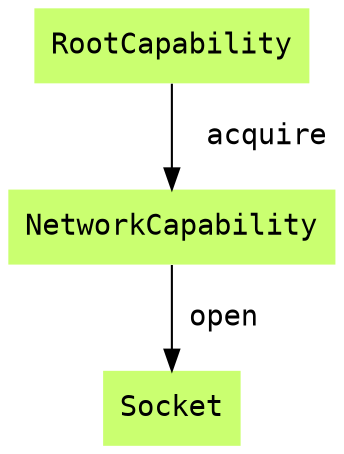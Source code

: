 digraph G {
    rankdir=TB;
    node[fontname="Inconsolata" shape=plaintext style=filled fillcolor=darkolivegreen1]
    edge[fontname="Inconsolata"]

    root[label="RootCapability"]
    net[label="NetworkCapability"]
    sock[label="Socket"]

    root -> net [label="  acquire"]
    net -> sock [label=" open"]
}